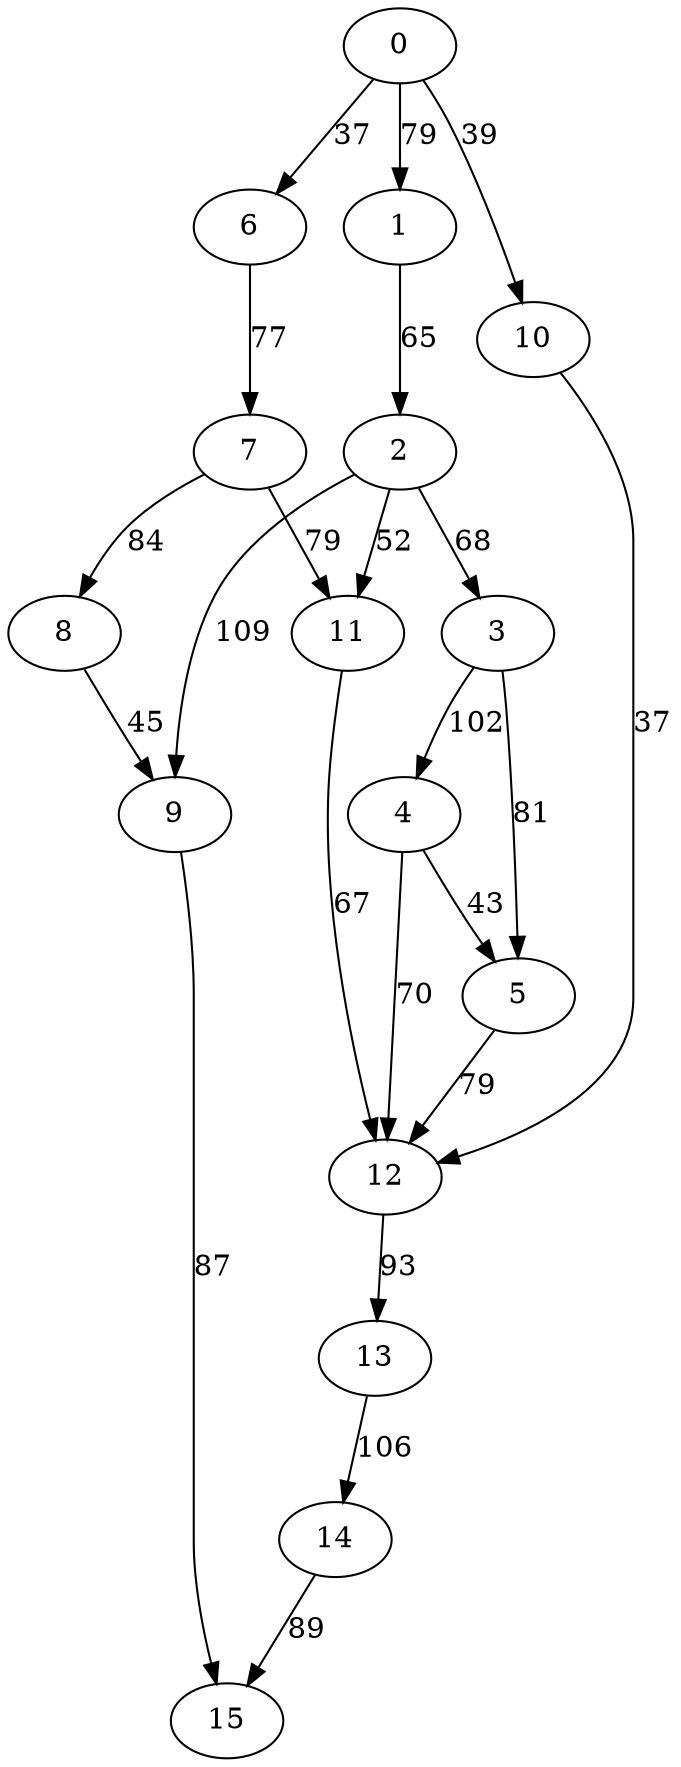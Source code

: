 digraph t20p3r5_19 {
0 -> 1 [ label = 79 ];
0 -> 6 [ label = 37 ];
0 -> 10 [ label = 39 ];
1 -> 2 [ label = 65 ];
2 -> 3 [ label = 68 ];
2 -> 9 [ label = 109 ];
2 -> 11 [ label = 52 ];
3 -> 4 [ label = 102 ];
3 -> 5 [ label = 81 ];
4 -> 5 [ label = 43 ];
4 -> 12 [ label = 70 ];
5 -> 12 [ label = 79 ];
6 -> 7 [ label = 77 ];
7 -> 8 [ label = 84 ];
7 -> 11 [ label = 79 ];
8 -> 9 [ label = 45 ];
9 -> 15 [ label = 87 ];
10 -> 12 [ label = 37 ];
11 -> 12 [ label = 67 ];
12 -> 13 [ label = 93 ];
13 -> 14 [ label = 106 ];
14 -> 15 [ label = 89 ];
 }


